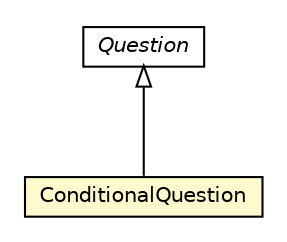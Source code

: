 #!/usr/local/bin/dot
#
# Class diagram 
# Generated by UMLGraph version R5_6-24-gf6e263 (http://www.umlgraph.org/)
#

digraph G {
	edge [fontname="Helvetica",fontsize=10,labelfontname="Helvetica",labelfontsize=10];
	node [fontname="Helvetica",fontsize=10,shape=plaintext];
	nodesep=0.25;
	ranksep=0.5;
	// org.universAAL.ontology.questionnaire.Question
	c2791893 [label=<<table title="org.universAAL.ontology.questionnaire.Question" border="0" cellborder="1" cellspacing="0" cellpadding="2" port="p" href="./Question.html">
		<tr><td><table border="0" cellspacing="0" cellpadding="1">
<tr><td align="center" balign="center"><font face="Helvetica-Oblique"> Question </font></td></tr>
		</table></td></tr>
		</table>>, URL="./Question.html", fontname="Helvetica", fontcolor="black", fontsize=10.0];
	// org.universAAL.ontology.questionnaire.ConditionalQuestion
	c2791897 [label=<<table title="org.universAAL.ontology.questionnaire.ConditionalQuestion" border="0" cellborder="1" cellspacing="0" cellpadding="2" port="p" bgcolor="lemonChiffon" href="./ConditionalQuestion.html">
		<tr><td><table border="0" cellspacing="0" cellpadding="1">
<tr><td align="center" balign="center"> ConditionalQuestion </td></tr>
		</table></td></tr>
		</table>>, URL="./ConditionalQuestion.html", fontname="Helvetica", fontcolor="black", fontsize=10.0];
	//org.universAAL.ontology.questionnaire.ConditionalQuestion extends org.universAAL.ontology.questionnaire.Question
	c2791893:p -> c2791897:p [dir=back,arrowtail=empty];
}

